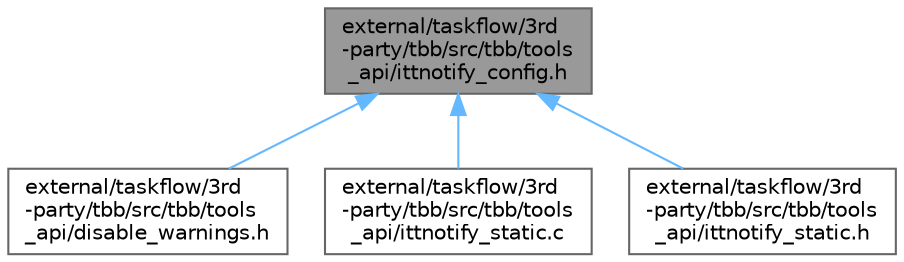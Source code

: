 digraph "external/taskflow/3rd-party/tbb/src/tbb/tools_api/ittnotify_config.h"
{
 // LATEX_PDF_SIZE
  bgcolor="transparent";
  edge [fontname=Helvetica,fontsize=10,labelfontname=Helvetica,labelfontsize=10];
  node [fontname=Helvetica,fontsize=10,shape=box,height=0.2,width=0.4];
  Node1 [id="Node000001",label="external/taskflow/3rd\l-party/tbb/src/tbb/tools\l_api/ittnotify_config.h",height=0.2,width=0.4,color="gray40", fillcolor="grey60", style="filled", fontcolor="black",tooltip=" "];
  Node1 -> Node2 [id="edge4_Node000001_Node000002",dir="back",color="steelblue1",style="solid",tooltip=" "];
  Node2 [id="Node000002",label="external/taskflow/3rd\l-party/tbb/src/tbb/tools\l_api/disable_warnings.h",height=0.2,width=0.4,color="grey40", fillcolor="white", style="filled",URL="$disable__warnings_8h.html",tooltip=" "];
  Node1 -> Node3 [id="edge5_Node000001_Node000003",dir="back",color="steelblue1",style="solid",tooltip=" "];
  Node3 [id="Node000003",label="external/taskflow/3rd\l-party/tbb/src/tbb/tools\l_api/ittnotify_static.c",height=0.2,width=0.4,color="grey40", fillcolor="white", style="filled",URL="$ittnotify__static_8c.html",tooltip=" "];
  Node1 -> Node4 [id="edge6_Node000001_Node000004",dir="back",color="steelblue1",style="solid",tooltip=" "];
  Node4 [id="Node000004",label="external/taskflow/3rd\l-party/tbb/src/tbb/tools\l_api/ittnotify_static.h",height=0.2,width=0.4,color="grey40", fillcolor="white", style="filled",URL="$ittnotify__static_8h.html",tooltip=" "];
}
